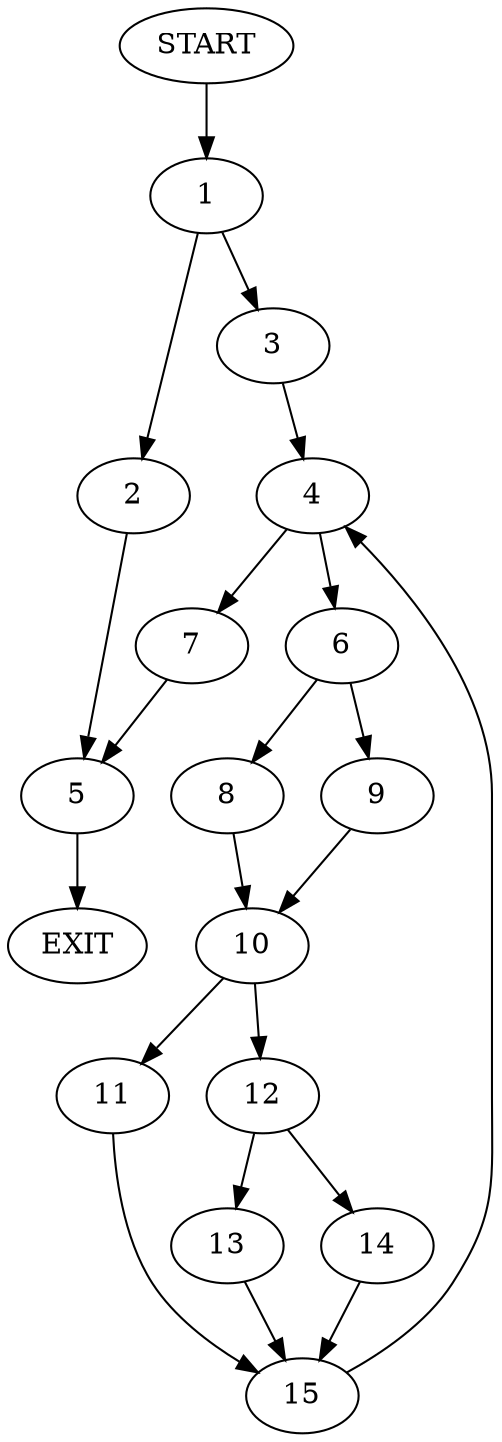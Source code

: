 digraph {
0 [label="START"]
16 [label="EXIT"]
0 -> 1
1 -> 2
1 -> 3
3 -> 4
2 -> 5
5 -> 16
4 -> 6
4 -> 7
7 -> 5
6 -> 8
6 -> 9
8 -> 10
9 -> 10
10 -> 11
10 -> 12
12 -> 13
12 -> 14
11 -> 15
15 -> 4
14 -> 15
13 -> 15
}
